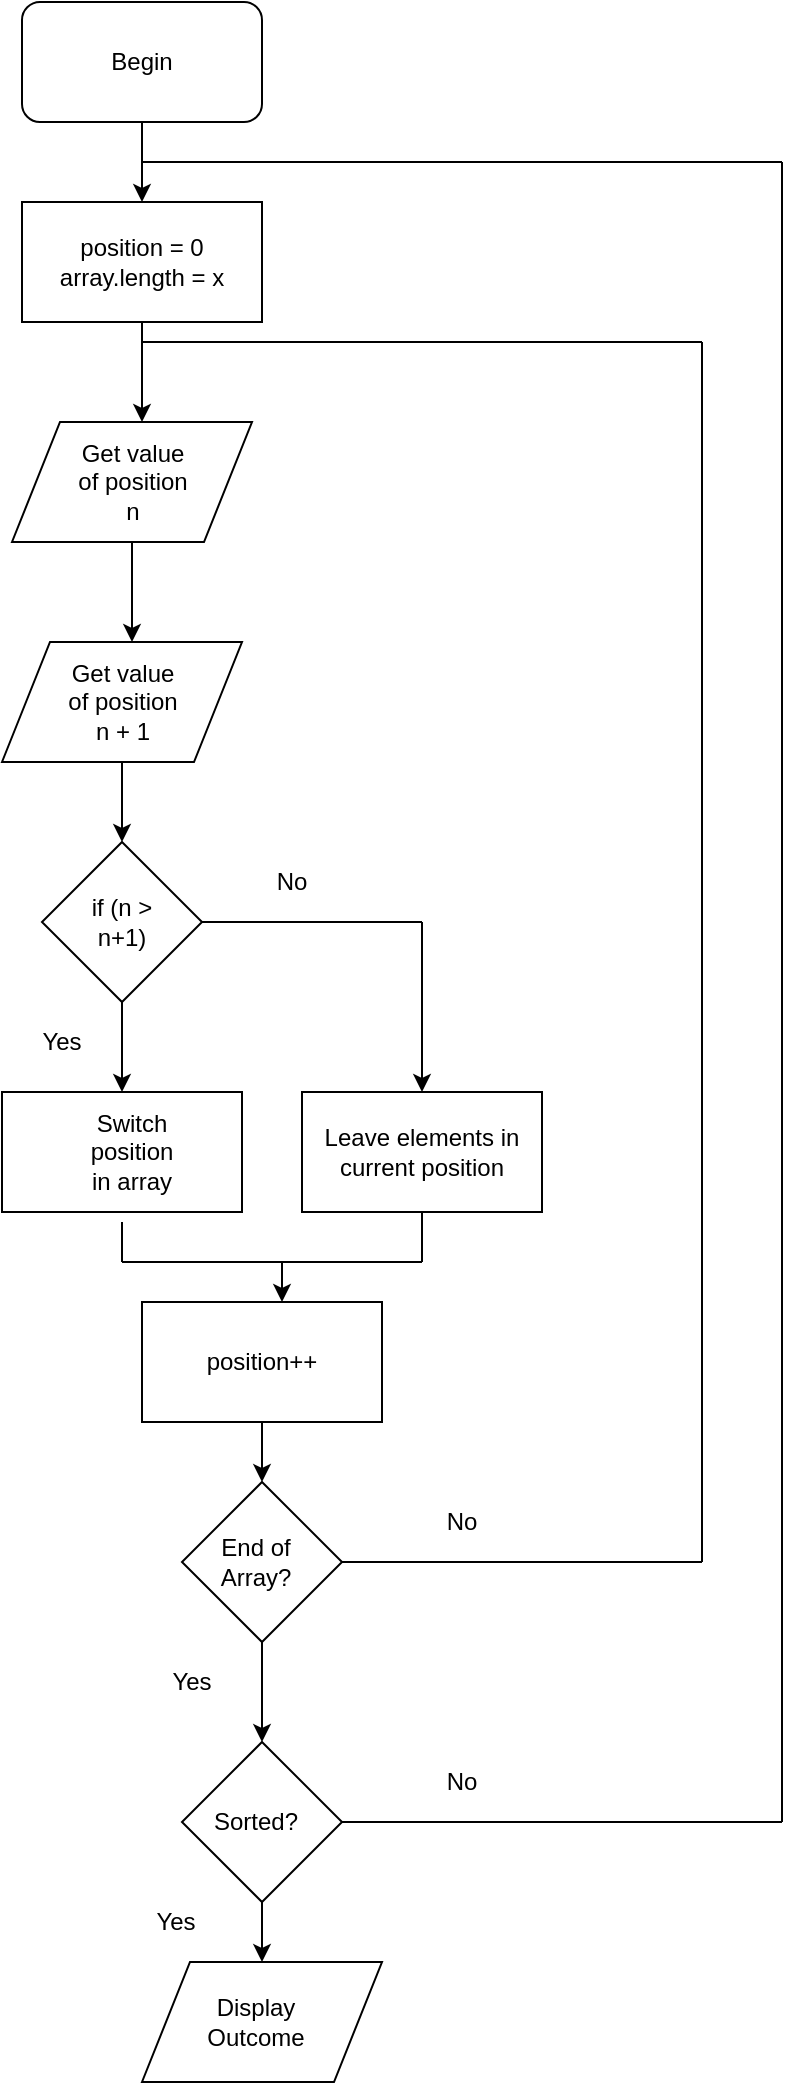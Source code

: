 <mxfile version="13.1.3" type="device"><diagram id="7KC7govNjAMvvjGpmH4x" name="Page-1"><mxGraphModel dx="2031" dy="1066" grid="1" gridSize="10" guides="1" tooltips="1" connect="1" arrows="1" fold="1" page="1" pageScale="1" pageWidth="827" pageHeight="1169" math="0" shadow="0"><root><mxCell id="0"/><mxCell id="1" parent="0"/><mxCell id="ldlSyxCL6rc_R7y94jcP-1" value="" style="rounded=1;whiteSpace=wrap;html=1;" vertex="1" parent="1"><mxGeometry x="60" y="10" width="120" height="60" as="geometry"/></mxCell><mxCell id="ldlSyxCL6rc_R7y94jcP-2" value="Begin" style="text;html=1;strokeColor=none;fillColor=none;align=center;verticalAlign=middle;whiteSpace=wrap;rounded=0;" vertex="1" parent="1"><mxGeometry x="100" y="30" width="40" height="20" as="geometry"/></mxCell><mxCell id="ldlSyxCL6rc_R7y94jcP-3" value="" style="rounded=0;whiteSpace=wrap;html=1;" vertex="1" parent="1"><mxGeometry x="60" y="110" width="120" height="60" as="geometry"/></mxCell><mxCell id="ldlSyxCL6rc_R7y94jcP-4" value="" style="endArrow=classic;html=1;entryX=0.5;entryY=0;entryDx=0;entryDy=0;" edge="1" parent="1" target="ldlSyxCL6rc_R7y94jcP-3"><mxGeometry width="50" height="50" relative="1" as="geometry"><mxPoint x="120" y="70" as="sourcePoint"/><mxPoint x="170" y="20" as="targetPoint"/></mxGeometry></mxCell><mxCell id="ldlSyxCL6rc_R7y94jcP-7" value="" style="endArrow=classic;html=1;exitX=0.5;exitY=1;exitDx=0;exitDy=0;entryX=0.5;entryY=0;entryDx=0;entryDy=0;" edge="1" parent="1" source="ldlSyxCL6rc_R7y94jcP-3"><mxGeometry width="50" height="50" relative="1" as="geometry"><mxPoint x="70" y="220" as="sourcePoint"/><mxPoint x="120" y="220" as="targetPoint"/></mxGeometry></mxCell><mxCell id="ldlSyxCL6rc_R7y94jcP-9" value="" style="shape=parallelogram;perimeter=parallelogramPerimeter;whiteSpace=wrap;html=1;" vertex="1" parent="1"><mxGeometry x="55" y="220" width="120" height="60" as="geometry"/></mxCell><mxCell id="ldlSyxCL6rc_R7y94jcP-10" value="Get value of position n" style="text;html=1;strokeColor=none;fillColor=none;align=center;verticalAlign=middle;whiteSpace=wrap;rounded=0;" vertex="1" parent="1"><mxGeometry x="82.5" y="240" width="65" height="20" as="geometry"/></mxCell><mxCell id="ldlSyxCL6rc_R7y94jcP-11" value="" style="endArrow=classic;html=1;exitX=0.5;exitY=1;exitDx=0;exitDy=0;entryX=0.5;entryY=0;entryDx=0;entryDy=0;" edge="1" parent="1"><mxGeometry width="50" height="50" relative="1" as="geometry"><mxPoint x="115" y="280" as="sourcePoint"/><mxPoint x="115" y="330" as="targetPoint"/></mxGeometry></mxCell><mxCell id="ldlSyxCL6rc_R7y94jcP-12" value="" style="shape=parallelogram;perimeter=parallelogramPerimeter;whiteSpace=wrap;html=1;" vertex="1" parent="1"><mxGeometry x="50" y="330" width="120" height="60" as="geometry"/></mxCell><mxCell id="ldlSyxCL6rc_R7y94jcP-13" value="Get value of position n + 1" style="text;html=1;strokeColor=none;fillColor=none;align=center;verticalAlign=middle;whiteSpace=wrap;rounded=0;" vertex="1" parent="1"><mxGeometry x="77.5" y="350" width="65" height="20" as="geometry"/></mxCell><mxCell id="ldlSyxCL6rc_R7y94jcP-14" value="" style="rhombus;whiteSpace=wrap;html=1;" vertex="1" parent="1"><mxGeometry x="70" y="430" width="80" height="80" as="geometry"/></mxCell><mxCell id="ldlSyxCL6rc_R7y94jcP-15" value="if (n &amp;gt; n+1)" style="text;html=1;strokeColor=none;fillColor=none;align=center;verticalAlign=middle;whiteSpace=wrap;rounded=0;" vertex="1" parent="1"><mxGeometry x="90" y="460" width="40" height="20" as="geometry"/></mxCell><mxCell id="ldlSyxCL6rc_R7y94jcP-16" value="" style="endArrow=classic;html=1;entryX=0.5;entryY=0;entryDx=0;entryDy=0;" edge="1" parent="1" target="ldlSyxCL6rc_R7y94jcP-14"><mxGeometry width="50" height="50" relative="1" as="geometry"><mxPoint x="110" y="390" as="sourcePoint"/><mxPoint x="160" y="340" as="targetPoint"/></mxGeometry></mxCell><mxCell id="ldlSyxCL6rc_R7y94jcP-17" value="" style="rounded=0;whiteSpace=wrap;html=1;" vertex="1" parent="1"><mxGeometry x="50" y="555" width="120" height="60" as="geometry"/></mxCell><mxCell id="ldlSyxCL6rc_R7y94jcP-18" value="" style="endArrow=classic;html=1;entryX=0.5;entryY=0;entryDx=0;entryDy=0;" edge="1" parent="1" target="ldlSyxCL6rc_R7y94jcP-17"><mxGeometry width="50" height="50" relative="1" as="geometry"><mxPoint x="110" y="510" as="sourcePoint"/><mxPoint x="160" y="460" as="targetPoint"/></mxGeometry></mxCell><mxCell id="ldlSyxCL6rc_R7y94jcP-19" value="Switch position in array" style="text;html=1;strokeColor=none;fillColor=none;align=center;verticalAlign=middle;whiteSpace=wrap;rounded=0;" vertex="1" parent="1"><mxGeometry x="95" y="575" width="40" height="20" as="geometry"/></mxCell><mxCell id="ldlSyxCL6rc_R7y94jcP-20" value="Yes" style="text;html=1;strokeColor=none;fillColor=none;align=center;verticalAlign=middle;whiteSpace=wrap;rounded=0;" vertex="1" parent="1"><mxGeometry x="60" y="520" width="40" height="20" as="geometry"/></mxCell><mxCell id="ldlSyxCL6rc_R7y94jcP-21" value="" style="rounded=0;whiteSpace=wrap;html=1;" vertex="1" parent="1"><mxGeometry x="200" y="555" width="120" height="60" as="geometry"/></mxCell><mxCell id="ldlSyxCL6rc_R7y94jcP-22" value="" style="endArrow=none;html=1;" edge="1" parent="1"><mxGeometry width="50" height="50" relative="1" as="geometry"><mxPoint x="150" y="470" as="sourcePoint"/><mxPoint x="260" y="470" as="targetPoint"/></mxGeometry></mxCell><mxCell id="ldlSyxCL6rc_R7y94jcP-23" value="" style="endArrow=classic;html=1;entryX=0.5;entryY=0;entryDx=0;entryDy=0;" edge="1" parent="1" target="ldlSyxCL6rc_R7y94jcP-21"><mxGeometry width="50" height="50" relative="1" as="geometry"><mxPoint x="260" y="470" as="sourcePoint"/><mxPoint x="310" y="420" as="targetPoint"/></mxGeometry></mxCell><mxCell id="ldlSyxCL6rc_R7y94jcP-24" value="Leave elements in current position" style="text;html=1;strokeColor=none;fillColor=none;align=center;verticalAlign=middle;whiteSpace=wrap;rounded=0;" vertex="1" parent="1"><mxGeometry x="210" y="575" width="100" height="20" as="geometry"/></mxCell><mxCell id="ldlSyxCL6rc_R7y94jcP-25" value="No" style="text;html=1;strokeColor=none;fillColor=none;align=center;verticalAlign=middle;whiteSpace=wrap;rounded=0;" vertex="1" parent="1"><mxGeometry x="175" y="440" width="40" height="20" as="geometry"/></mxCell><mxCell id="ldlSyxCL6rc_R7y94jcP-27" value="&lt;div&gt;position = 0&lt;/div&gt;array.length = x" style="text;html=1;strokeColor=none;fillColor=none;align=center;verticalAlign=middle;whiteSpace=wrap;rounded=0;" vertex="1" parent="1"><mxGeometry x="75" y="130" width="90" height="20" as="geometry"/></mxCell><mxCell id="ldlSyxCL6rc_R7y94jcP-28" value="" style="rounded=0;whiteSpace=wrap;html=1;" vertex="1" parent="1"><mxGeometry x="120" y="660" width="120" height="60" as="geometry"/></mxCell><mxCell id="ldlSyxCL6rc_R7y94jcP-29" value="position++" style="text;html=1;strokeColor=none;fillColor=none;align=center;verticalAlign=middle;whiteSpace=wrap;rounded=0;" vertex="1" parent="1"><mxGeometry x="160" y="680" width="40" height="20" as="geometry"/></mxCell><mxCell id="ldlSyxCL6rc_R7y94jcP-30" value="" style="endArrow=classic;html=1;" edge="1" parent="1"><mxGeometry width="50" height="50" relative="1" as="geometry"><mxPoint x="190" y="640" as="sourcePoint"/><mxPoint x="190" y="660" as="targetPoint"/></mxGeometry></mxCell><mxCell id="ldlSyxCL6rc_R7y94jcP-31" value="" style="endArrow=none;html=1;" edge="1" parent="1"><mxGeometry width="50" height="50" relative="1" as="geometry"><mxPoint x="110" y="640" as="sourcePoint"/><mxPoint x="260" y="640" as="targetPoint"/></mxGeometry></mxCell><mxCell id="ldlSyxCL6rc_R7y94jcP-32" value="" style="endArrow=none;html=1;" edge="1" parent="1"><mxGeometry width="50" height="50" relative="1" as="geometry"><mxPoint x="110" y="640" as="sourcePoint"/><mxPoint x="110" y="620" as="targetPoint"/></mxGeometry></mxCell><mxCell id="ldlSyxCL6rc_R7y94jcP-33" value="" style="endArrow=none;html=1;entryX=0.5;entryY=1;entryDx=0;entryDy=0;" edge="1" parent="1" target="ldlSyxCL6rc_R7y94jcP-21"><mxGeometry width="50" height="50" relative="1" as="geometry"><mxPoint x="260" y="640" as="sourcePoint"/><mxPoint x="310" y="590" as="targetPoint"/></mxGeometry></mxCell><mxCell id="ldlSyxCL6rc_R7y94jcP-34" value="" style="rhombus;whiteSpace=wrap;html=1;" vertex="1" parent="1"><mxGeometry x="140" y="750" width="80" height="80" as="geometry"/></mxCell><mxCell id="ldlSyxCL6rc_R7y94jcP-35" value="End of Array?" style="text;html=1;strokeColor=none;fillColor=none;align=center;verticalAlign=middle;whiteSpace=wrap;rounded=0;" vertex="1" parent="1"><mxGeometry x="157" y="780" width="40" height="20" as="geometry"/></mxCell><mxCell id="ldlSyxCL6rc_R7y94jcP-36" value="" style="endArrow=classic;html=1;entryX=0.5;entryY=0;entryDx=0;entryDy=0;" edge="1" parent="1" target="ldlSyxCL6rc_R7y94jcP-34"><mxGeometry width="50" height="50" relative="1" as="geometry"><mxPoint x="180" y="720" as="sourcePoint"/><mxPoint x="230" y="670" as="targetPoint"/></mxGeometry></mxCell><mxCell id="ldlSyxCL6rc_R7y94jcP-37" value="" style="rhombus;whiteSpace=wrap;html=1;" vertex="1" parent="1"><mxGeometry x="140" y="880" width="80" height="80" as="geometry"/></mxCell><mxCell id="ldlSyxCL6rc_R7y94jcP-38" value="Sorted?" style="text;html=1;strokeColor=none;fillColor=none;align=center;verticalAlign=middle;whiteSpace=wrap;rounded=0;" vertex="1" parent="1"><mxGeometry x="157" y="910" width="40" height="20" as="geometry"/></mxCell><mxCell id="ldlSyxCL6rc_R7y94jcP-39" value="" style="endArrow=classic;html=1;entryX=0.5;entryY=0;entryDx=0;entryDy=0;" edge="1" parent="1" target="ldlSyxCL6rc_R7y94jcP-37"><mxGeometry width="50" height="50" relative="1" as="geometry"><mxPoint x="180" y="830" as="sourcePoint"/><mxPoint x="230" y="780" as="targetPoint"/></mxGeometry></mxCell><mxCell id="ldlSyxCL6rc_R7y94jcP-40" value="" style="shape=parallelogram;perimeter=parallelogramPerimeter;whiteSpace=wrap;html=1;" vertex="1" parent="1"><mxGeometry x="120" y="990" width="120" height="60" as="geometry"/></mxCell><mxCell id="ldlSyxCL6rc_R7y94jcP-41" value="Display Outcome" style="text;html=1;strokeColor=none;fillColor=none;align=center;verticalAlign=middle;whiteSpace=wrap;rounded=0;" vertex="1" parent="1"><mxGeometry x="157" y="1010" width="40" height="20" as="geometry"/></mxCell><mxCell id="ldlSyxCL6rc_R7y94jcP-43" value="" style="endArrow=classic;html=1;entryX=0.5;entryY=0;entryDx=0;entryDy=0;" edge="1" parent="1" target="ldlSyxCL6rc_R7y94jcP-40"><mxGeometry width="50" height="50" relative="1" as="geometry"><mxPoint x="180" y="960" as="sourcePoint"/><mxPoint x="230" y="910" as="targetPoint"/></mxGeometry></mxCell><mxCell id="ldlSyxCL6rc_R7y94jcP-44" value="Yes" style="text;html=1;strokeColor=none;fillColor=none;align=center;verticalAlign=middle;whiteSpace=wrap;rounded=0;" vertex="1" parent="1"><mxGeometry x="125" y="840" width="40" height="20" as="geometry"/></mxCell><mxCell id="ldlSyxCL6rc_R7y94jcP-45" value="Yes" style="text;html=1;strokeColor=none;fillColor=none;align=center;verticalAlign=middle;whiteSpace=wrap;rounded=0;" vertex="1" parent="1"><mxGeometry x="117" y="960" width="40" height="20" as="geometry"/></mxCell><mxCell id="ldlSyxCL6rc_R7y94jcP-46" value="" style="endArrow=none;html=1;" edge="1" parent="1"><mxGeometry width="50" height="50" relative="1" as="geometry"><mxPoint x="220" y="790" as="sourcePoint"/><mxPoint x="400" y="790" as="targetPoint"/></mxGeometry></mxCell><mxCell id="ldlSyxCL6rc_R7y94jcP-47" value="" style="endArrow=none;html=1;" edge="1" parent="1"><mxGeometry width="50" height="50" relative="1" as="geometry"><mxPoint x="400" y="790" as="sourcePoint"/><mxPoint x="400" y="180" as="targetPoint"/></mxGeometry></mxCell><mxCell id="ldlSyxCL6rc_R7y94jcP-49" value="" style="endArrow=none;html=1;" edge="1" parent="1"><mxGeometry width="50" height="50" relative="1" as="geometry"><mxPoint x="400" y="180" as="sourcePoint"/><mxPoint x="120" y="180" as="targetPoint"/></mxGeometry></mxCell><mxCell id="ldlSyxCL6rc_R7y94jcP-50" value="" style="endArrow=none;html=1;" edge="1" parent="1"><mxGeometry width="50" height="50" relative="1" as="geometry"><mxPoint x="220" y="920" as="sourcePoint"/><mxPoint x="440" y="920" as="targetPoint"/></mxGeometry></mxCell><mxCell id="ldlSyxCL6rc_R7y94jcP-51" value="" style="endArrow=none;html=1;" edge="1" parent="1"><mxGeometry width="50" height="50" relative="1" as="geometry"><mxPoint x="440" y="920" as="sourcePoint"/><mxPoint x="440" y="90" as="targetPoint"/></mxGeometry></mxCell><mxCell id="ldlSyxCL6rc_R7y94jcP-52" value="" style="endArrow=none;html=1;" edge="1" parent="1"><mxGeometry width="50" height="50" relative="1" as="geometry"><mxPoint x="120" y="90" as="sourcePoint"/><mxPoint x="440" y="90" as="targetPoint"/></mxGeometry></mxCell><mxCell id="ldlSyxCL6rc_R7y94jcP-53" value="No" style="text;html=1;strokeColor=none;fillColor=none;align=center;verticalAlign=middle;whiteSpace=wrap;rounded=0;" vertex="1" parent="1"><mxGeometry x="260" y="760" width="40" height="20" as="geometry"/></mxCell><mxCell id="ldlSyxCL6rc_R7y94jcP-54" value="No" style="text;html=1;strokeColor=none;fillColor=none;align=center;verticalAlign=middle;whiteSpace=wrap;rounded=0;" vertex="1" parent="1"><mxGeometry x="260" y="890" width="40" height="20" as="geometry"/></mxCell></root></mxGraphModel></diagram></mxfile>